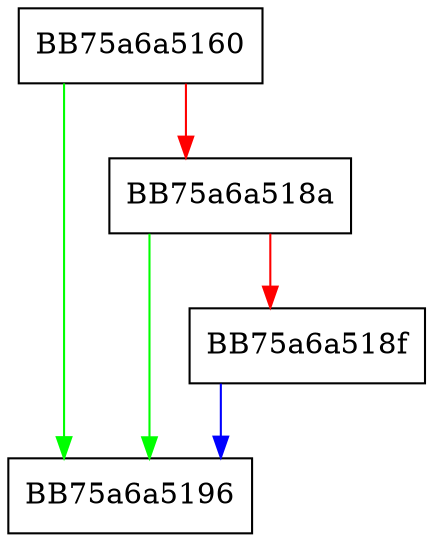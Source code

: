 digraph GetLastWriteTime {
  node [shape="box"];
  graph [splines=ortho];
  BB75a6a5160 -> BB75a6a5196 [color="green"];
  BB75a6a5160 -> BB75a6a518a [color="red"];
  BB75a6a518a -> BB75a6a5196 [color="green"];
  BB75a6a518a -> BB75a6a518f [color="red"];
  BB75a6a518f -> BB75a6a5196 [color="blue"];
}